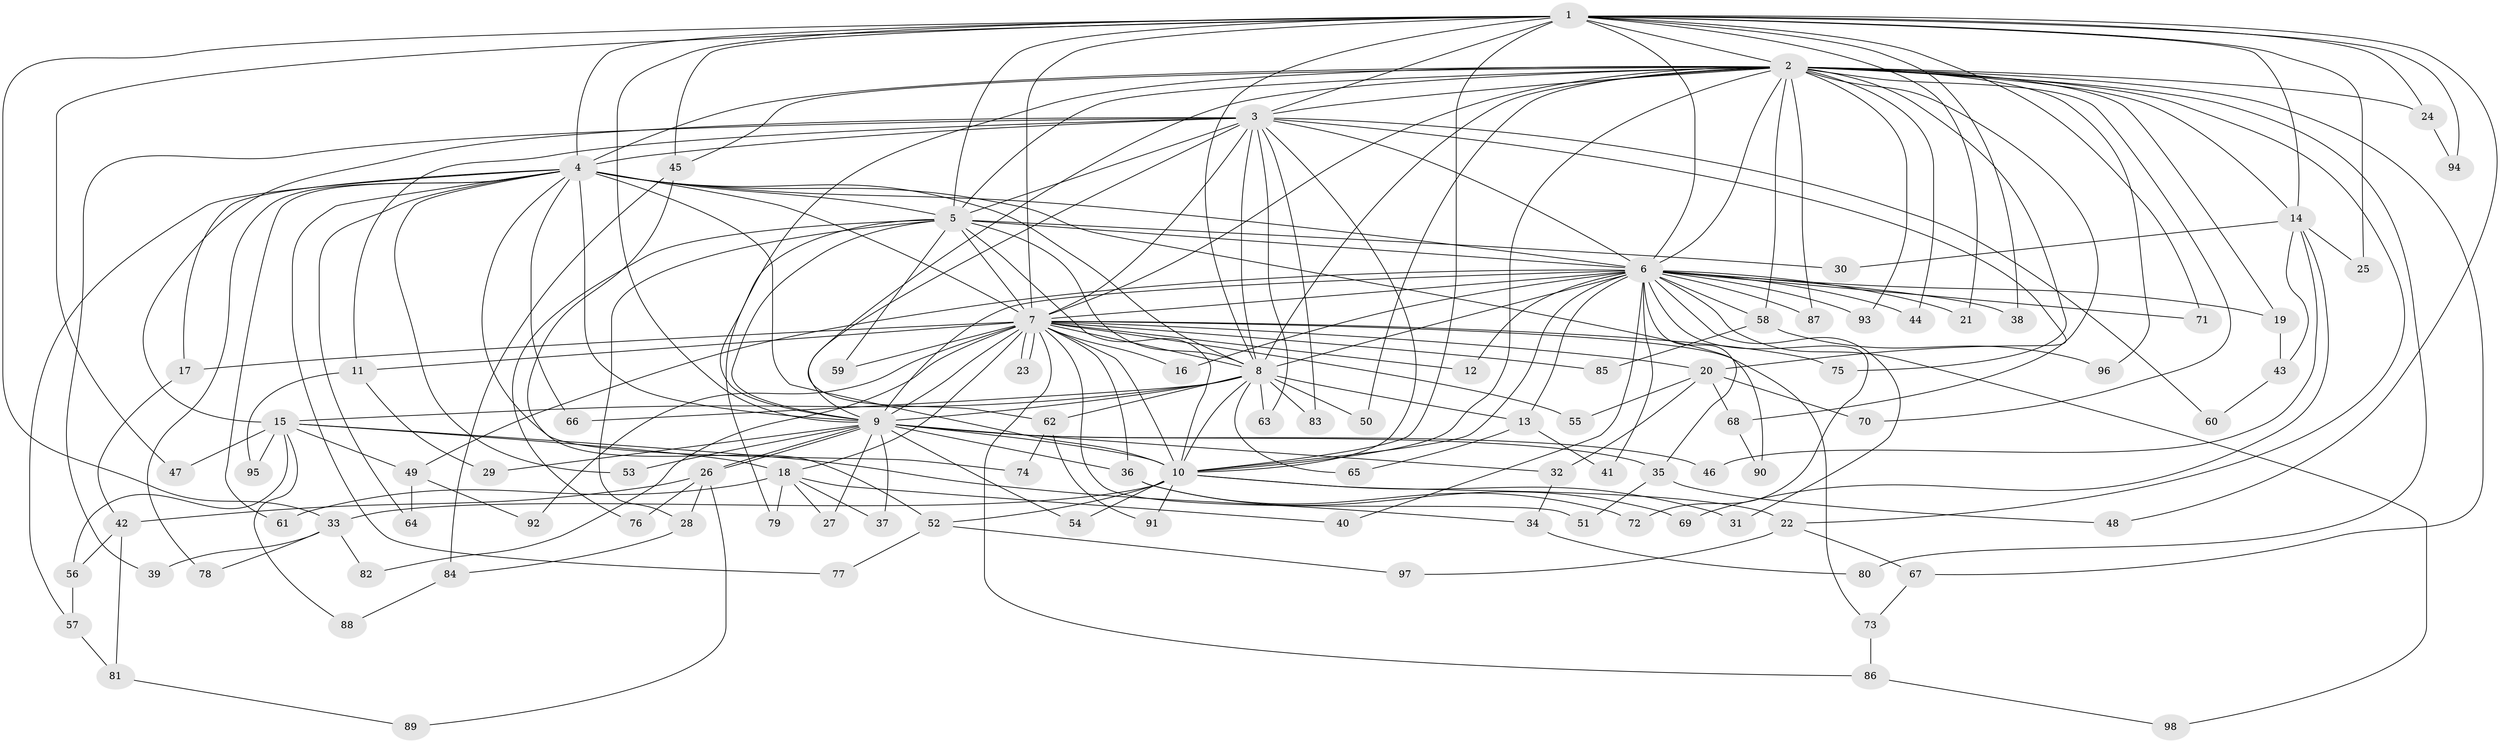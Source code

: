 // coarse degree distribution, {37: 0.025, 6: 0.1, 8: 0.025, 7: 0.025, 4: 0.125, 1: 0.175, 2: 0.35, 5: 0.025, 3: 0.15}
// Generated by graph-tools (version 1.1) at 2025/49/03/04/25 22:49:31]
// undirected, 98 vertices, 221 edges
graph export_dot {
  node [color=gray90,style=filled];
  1;
  2;
  3;
  4;
  5;
  6;
  7;
  8;
  9;
  10;
  11;
  12;
  13;
  14;
  15;
  16;
  17;
  18;
  19;
  20;
  21;
  22;
  23;
  24;
  25;
  26;
  27;
  28;
  29;
  30;
  31;
  32;
  33;
  34;
  35;
  36;
  37;
  38;
  39;
  40;
  41;
  42;
  43;
  44;
  45;
  46;
  47;
  48;
  49;
  50;
  51;
  52;
  53;
  54;
  55;
  56;
  57;
  58;
  59;
  60;
  61;
  62;
  63;
  64;
  65;
  66;
  67;
  68;
  69;
  70;
  71;
  72;
  73;
  74;
  75;
  76;
  77;
  78;
  79;
  80;
  81;
  82;
  83;
  84;
  85;
  86;
  87;
  88;
  89;
  90;
  91;
  92;
  93;
  94;
  95;
  96;
  97;
  98;
  1 -- 2;
  1 -- 3;
  1 -- 4;
  1 -- 5;
  1 -- 6;
  1 -- 7;
  1 -- 8;
  1 -- 9;
  1 -- 10;
  1 -- 14;
  1 -- 21;
  1 -- 24;
  1 -- 25;
  1 -- 33;
  1 -- 38;
  1 -- 45;
  1 -- 47;
  1 -- 48;
  1 -- 71;
  1 -- 94;
  2 -- 3;
  2 -- 4;
  2 -- 5;
  2 -- 6;
  2 -- 7;
  2 -- 8;
  2 -- 9;
  2 -- 10;
  2 -- 14;
  2 -- 19;
  2 -- 22;
  2 -- 24;
  2 -- 44;
  2 -- 45;
  2 -- 50;
  2 -- 58;
  2 -- 62;
  2 -- 67;
  2 -- 68;
  2 -- 70;
  2 -- 75;
  2 -- 80;
  2 -- 87;
  2 -- 93;
  2 -- 96;
  3 -- 4;
  3 -- 5;
  3 -- 6;
  3 -- 7;
  3 -- 8;
  3 -- 9;
  3 -- 10;
  3 -- 11;
  3 -- 15;
  3 -- 20;
  3 -- 39;
  3 -- 60;
  3 -- 63;
  3 -- 83;
  4 -- 5;
  4 -- 6;
  4 -- 7;
  4 -- 8;
  4 -- 9;
  4 -- 10;
  4 -- 17;
  4 -- 53;
  4 -- 57;
  4 -- 61;
  4 -- 64;
  4 -- 66;
  4 -- 74;
  4 -- 77;
  4 -- 78;
  4 -- 90;
  5 -- 6;
  5 -- 7;
  5 -- 8;
  5 -- 9;
  5 -- 10;
  5 -- 28;
  5 -- 30;
  5 -- 59;
  5 -- 76;
  5 -- 79;
  6 -- 7;
  6 -- 8;
  6 -- 9;
  6 -- 10;
  6 -- 12;
  6 -- 13;
  6 -- 16;
  6 -- 19;
  6 -- 21;
  6 -- 31;
  6 -- 35;
  6 -- 38;
  6 -- 40;
  6 -- 41;
  6 -- 44;
  6 -- 49;
  6 -- 58;
  6 -- 71;
  6 -- 72;
  6 -- 87;
  6 -- 93;
  6 -- 98;
  7 -- 8;
  7 -- 9;
  7 -- 10;
  7 -- 11;
  7 -- 12;
  7 -- 16;
  7 -- 17;
  7 -- 18;
  7 -- 20;
  7 -- 23;
  7 -- 23;
  7 -- 36;
  7 -- 51;
  7 -- 55;
  7 -- 59;
  7 -- 73;
  7 -- 75;
  7 -- 82;
  7 -- 85;
  7 -- 86;
  7 -- 92;
  8 -- 9;
  8 -- 10;
  8 -- 13;
  8 -- 15;
  8 -- 50;
  8 -- 62;
  8 -- 63;
  8 -- 65;
  8 -- 66;
  8 -- 83;
  9 -- 10;
  9 -- 26;
  9 -- 26;
  9 -- 27;
  9 -- 29;
  9 -- 32;
  9 -- 35;
  9 -- 36;
  9 -- 37;
  9 -- 46;
  9 -- 53;
  9 -- 54;
  10 -- 22;
  10 -- 31;
  10 -- 33;
  10 -- 52;
  10 -- 54;
  10 -- 91;
  11 -- 29;
  11 -- 95;
  13 -- 41;
  13 -- 65;
  14 -- 25;
  14 -- 30;
  14 -- 43;
  14 -- 46;
  14 -- 69;
  15 -- 18;
  15 -- 34;
  15 -- 47;
  15 -- 49;
  15 -- 56;
  15 -- 88;
  15 -- 95;
  17 -- 42;
  18 -- 27;
  18 -- 37;
  18 -- 40;
  18 -- 61;
  18 -- 79;
  19 -- 43;
  20 -- 32;
  20 -- 55;
  20 -- 68;
  20 -- 70;
  22 -- 67;
  22 -- 97;
  24 -- 94;
  26 -- 28;
  26 -- 42;
  26 -- 76;
  26 -- 89;
  28 -- 84;
  32 -- 34;
  33 -- 39;
  33 -- 78;
  33 -- 82;
  34 -- 80;
  35 -- 48;
  35 -- 51;
  36 -- 69;
  36 -- 72;
  42 -- 56;
  42 -- 81;
  43 -- 60;
  45 -- 52;
  45 -- 84;
  49 -- 64;
  49 -- 92;
  52 -- 77;
  52 -- 97;
  56 -- 57;
  57 -- 81;
  58 -- 85;
  58 -- 96;
  62 -- 74;
  62 -- 91;
  67 -- 73;
  68 -- 90;
  73 -- 86;
  81 -- 89;
  84 -- 88;
  86 -- 98;
}
